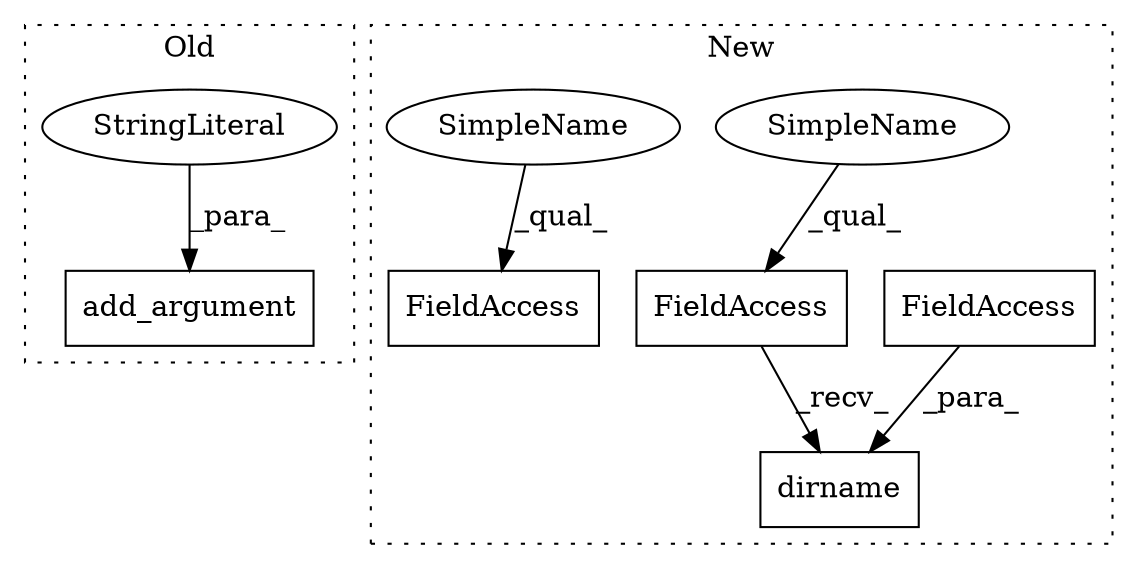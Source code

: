 digraph G {
subgraph cluster0 {
1 [label="add_argument" a="32" s="1680,1805" l="13,1" shape="box"];
6 [label="StringLiteral" a="45" s="1693" l="24" shape="ellipse"];
label = "Old";
style="dotted";
}
subgraph cluster1 {
2 [label="dirname" a="32" s="1608,1624" l="8,1" shape="box"];
3 [label="FieldAccess" a="22" s="1600" l="7" shape="box"];
4 [label="FieldAccess" a="22" s="1781" l="7" shape="box"];
5 [label="FieldAccess" a="22" s="1616" l="8" shape="box"];
7 [label="SimpleName" a="42" s="1600" l="2" shape="ellipse"];
8 [label="SimpleName" a="42" s="1781" l="2" shape="ellipse"];
label = "New";
style="dotted";
}
3 -> 2 [label="_recv_"];
5 -> 2 [label="_para_"];
6 -> 1 [label="_para_"];
7 -> 3 [label="_qual_"];
8 -> 4 [label="_qual_"];
}